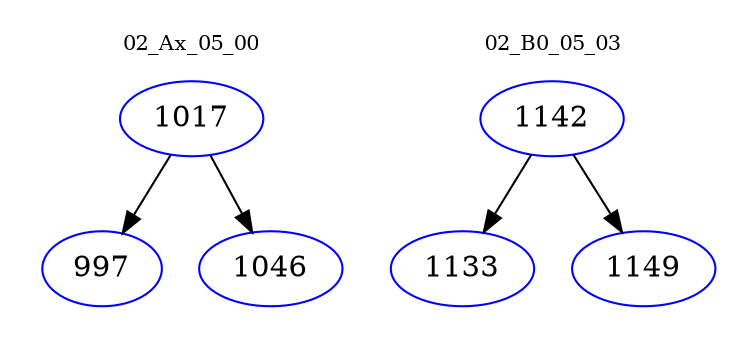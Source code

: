 digraph{
subgraph cluster_0 {
color = white
label = "02_Ax_05_00";
fontsize=10;
T0_1017 [label="1017", color="blue"]
T0_1017 -> T0_997 [color="black"]
T0_997 [label="997", color="blue"]
T0_1017 -> T0_1046 [color="black"]
T0_1046 [label="1046", color="blue"]
}
subgraph cluster_1 {
color = white
label = "02_B0_05_03";
fontsize=10;
T1_1142 [label="1142", color="blue"]
T1_1142 -> T1_1133 [color="black"]
T1_1133 [label="1133", color="blue"]
T1_1142 -> T1_1149 [color="black"]
T1_1149 [label="1149", color="blue"]
}
}
